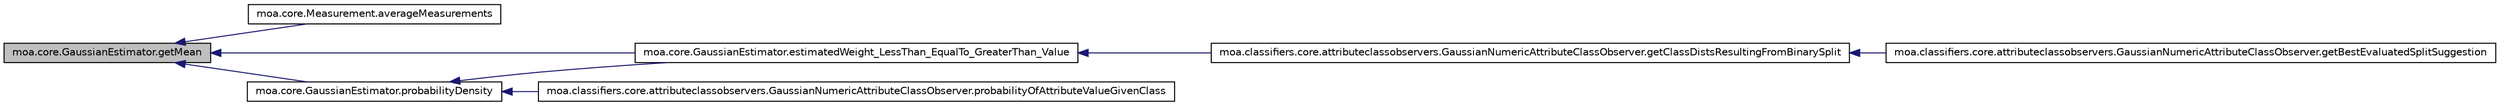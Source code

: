 digraph G
{
  edge [fontname="Helvetica",fontsize="10",labelfontname="Helvetica",labelfontsize="10"];
  node [fontname="Helvetica",fontsize="10",shape=record];
  rankdir=LR;
  Node1 [label="moa.core.GaussianEstimator.getMean",height=0.2,width=0.4,color="black", fillcolor="grey75", style="filled" fontcolor="black"];
  Node1 -> Node2 [dir=back,color="midnightblue",fontsize="10",style="solid",fontname="Helvetica"];
  Node2 [label="moa.core.Measurement.averageMeasurements",height=0.2,width=0.4,color="black", fillcolor="white", style="filled",URL="$classmoa_1_1core_1_1Measurement.html#ac75d28907d493d2ebeb5e308968e157c"];
  Node1 -> Node3 [dir=back,color="midnightblue",fontsize="10",style="solid",fontname="Helvetica"];
  Node3 [label="moa.core.GaussianEstimator.estimatedWeight_LessThan_EqualTo_GreaterThan_Value",height=0.2,width=0.4,color="black", fillcolor="white", style="filled",URL="$classmoa_1_1core_1_1GaussianEstimator.html#a88419db3abc66f112b4f9ca0fa999e12"];
  Node3 -> Node4 [dir=back,color="midnightblue",fontsize="10",style="solid",fontname="Helvetica"];
  Node4 [label="moa.classifiers.core.attributeclassobservers.GaussianNumericAttributeClassObserver.getClassDistsResultingFromBinarySplit",height=0.2,width=0.4,color="black", fillcolor="white", style="filled",URL="$classmoa_1_1classifiers_1_1core_1_1attributeclassobservers_1_1GaussianNumericAttributeClassObserver.html#a6aa9fa821534bf559c4945cb7acb81bf"];
  Node4 -> Node5 [dir=back,color="midnightblue",fontsize="10",style="solid",fontname="Helvetica"];
  Node5 [label="moa.classifiers.core.attributeclassobservers.GaussianNumericAttributeClassObserver.getBestEvaluatedSplitSuggestion",height=0.2,width=0.4,color="black", fillcolor="white", style="filled",URL="$classmoa_1_1classifiers_1_1core_1_1attributeclassobservers_1_1GaussianNumericAttributeClassObserver.html#a34446fa2c3deac589b3c813610bb746d",tooltip="Gets the best split suggestion given a criterion and a class distribution."];
  Node1 -> Node6 [dir=back,color="midnightblue",fontsize="10",style="solid",fontname="Helvetica"];
  Node6 [label="moa.core.GaussianEstimator.probabilityDensity",height=0.2,width=0.4,color="black", fillcolor="white", style="filled",URL="$classmoa_1_1core_1_1GaussianEstimator.html#a6116fd248ccd38f4045d10dff07b4de4"];
  Node6 -> Node3 [dir=back,color="midnightblue",fontsize="10",style="solid",fontname="Helvetica"];
  Node6 -> Node7 [dir=back,color="midnightblue",fontsize="10",style="solid",fontname="Helvetica"];
  Node7 [label="moa.classifiers.core.attributeclassobservers.GaussianNumericAttributeClassObserver.probabilityOfAttributeValueGivenClass",height=0.2,width=0.4,color="black", fillcolor="white", style="filled",URL="$classmoa_1_1classifiers_1_1core_1_1attributeclassobservers_1_1GaussianNumericAttributeClassObserver.html#a526714101e6ec0e9b11b69ee8f99b131",tooltip="Gets the probability for an attribute value given a class."];
}
